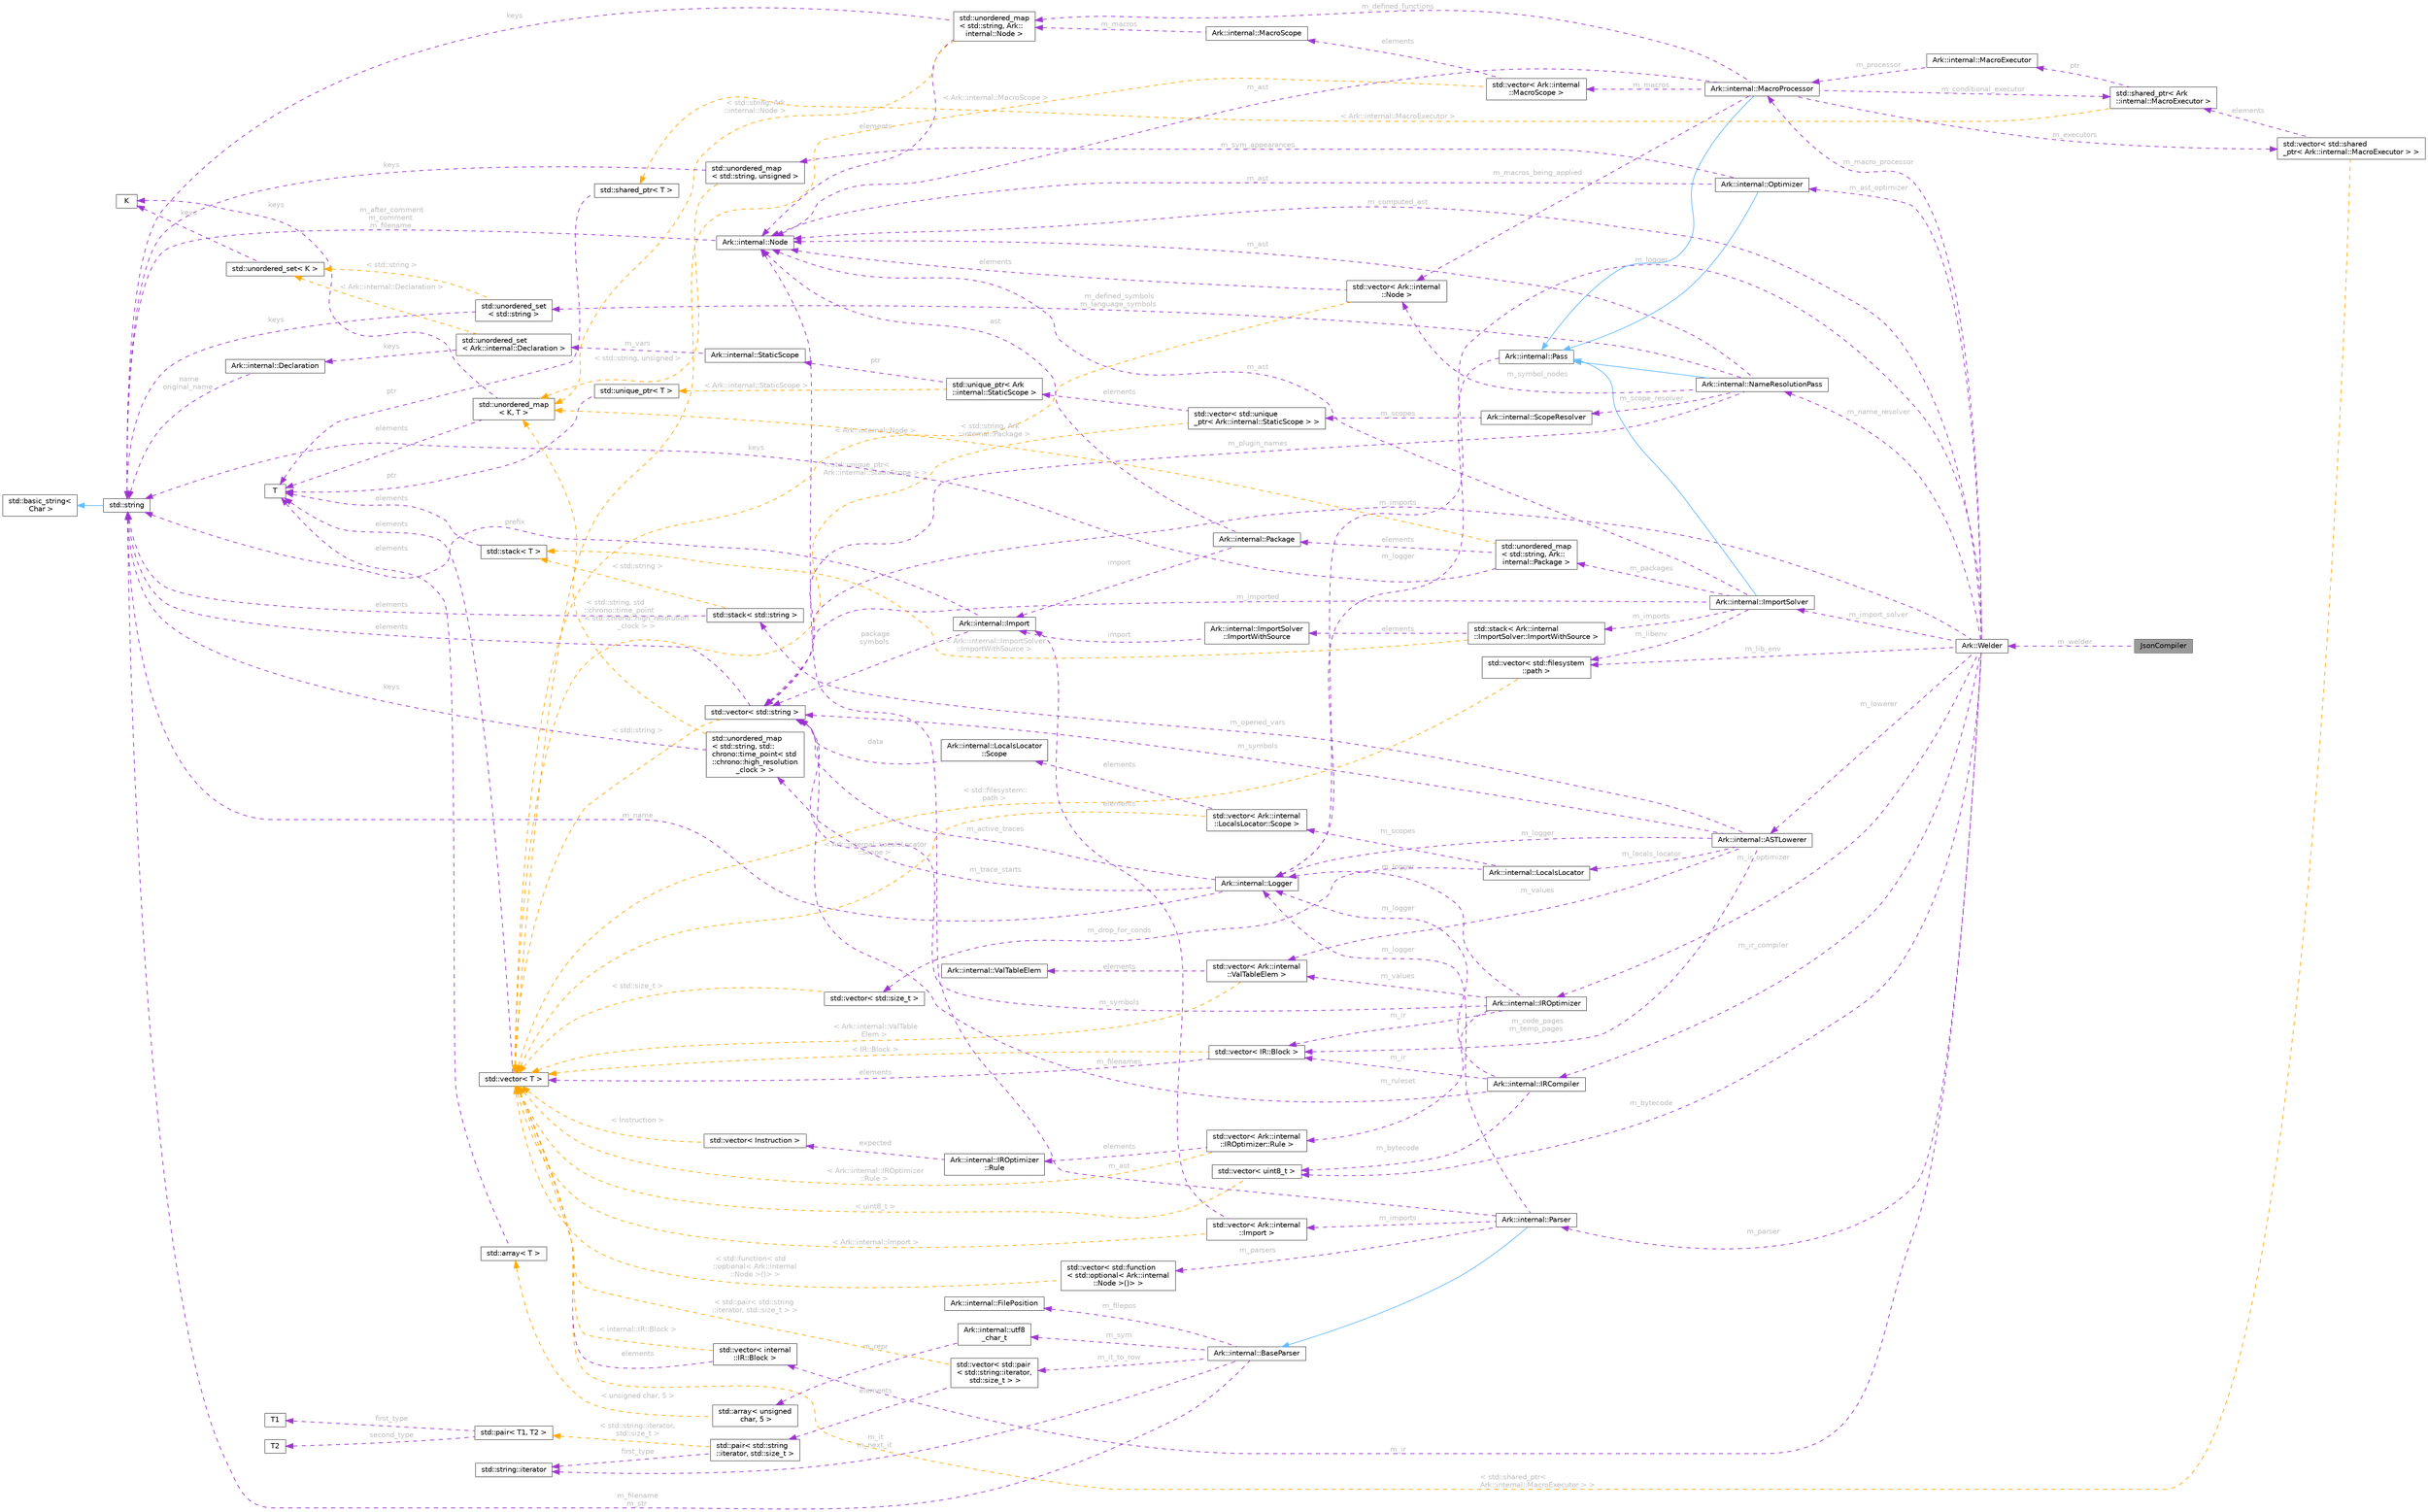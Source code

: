 digraph "JsonCompiler"
{
 // INTERACTIVE_SVG=YES
 // LATEX_PDF_SIZE
  bgcolor="transparent";
  edge [fontname=Helvetica,fontsize=10,labelfontname=Helvetica,labelfontsize=10];
  node [fontname=Helvetica,fontsize=10,shape=box,height=0.2,width=0.4];
  rankdir="LR";
  Node1 [id="Node000001",label="JsonCompiler",height=0.2,width=0.4,color="gray40", fillcolor="grey60", style="filled", fontcolor="black",tooltip=" "];
  Node2 -> Node1 [id="edge1_Node000001_Node000002",dir="back",color="darkorchid3",style="dashed",tooltip=" ",label=" m_welder",fontcolor="grey" ];
  Node2 [id="Node000002",label="Ark::Welder",height=0.2,width=0.4,color="gray40", fillcolor="white", style="filled",URL="$d7/da8/classArk_1_1Welder.html",tooltip="The welder joins all the compiler passes."];
  Node3 -> Node2 [id="edge2_Node000002_Node000003",dir="back",color="darkorchid3",style="dashed",tooltip=" ",label=" m_lib_env",fontcolor="grey" ];
  Node3 [id="Node000003",label="std::vector\< std::filesystem\l::path \>",height=0.2,width=0.4,color="gray40", fillcolor="white", style="filled",tooltip=" "];
  Node4 -> Node3 [id="edge3_Node000003_Node000004",dir="back",color="orange",style="dashed",tooltip=" ",label=" \< std::filesystem::\lpath \>",fontcolor="grey" ];
  Node4 [id="Node000004",label="std::vector\< T \>",height=0.2,width=0.4,color="gray40", fillcolor="white", style="filled",tooltip=" "];
  Node5 -> Node4 [id="edge4_Node000004_Node000005",dir="back",color="darkorchid3",style="dashed",tooltip=" ",label=" elements",fontcolor="grey" ];
  Node5 [id="Node000005",label="T",height=0.2,width=0.4,color="gray40", fillcolor="white", style="filled",tooltip=" "];
  Node6 -> Node2 [id="edge5_Node000002_Node000006",dir="back",color="darkorchid3",style="dashed",tooltip=" ",label=" m_imports",fontcolor="grey" ];
  Node6 [id="Node000006",label="std::vector\< std::string \>",height=0.2,width=0.4,color="gray40", fillcolor="white", style="filled",tooltip=" "];
  Node7 -> Node6 [id="edge6_Node000006_Node000007",dir="back",color="darkorchid3",style="dashed",tooltip=" ",label=" elements",fontcolor="grey" ];
  Node7 [id="Node000007",label="std::string",height=0.2,width=0.4,color="gray40", fillcolor="white", style="filled",tooltip=" "];
  Node8 -> Node7 [id="edge7_Node000007_Node000008",dir="back",color="steelblue1",style="solid",tooltip=" "];
  Node8 [id="Node000008",label="std::basic_string\<\l Char \>",height=0.2,width=0.4,color="gray40", fillcolor="white", style="filled",tooltip=" "];
  Node4 -> Node6 [id="edge8_Node000006_Node000004",dir="back",color="orange",style="dashed",tooltip=" ",label=" \< std::string \>",fontcolor="grey" ];
  Node9 -> Node2 [id="edge9_Node000002_Node000009",dir="back",color="darkorchid3",style="dashed",tooltip=" ",label=" m_ir",fontcolor="grey" ];
  Node9 [id="Node000009",label="std::vector\< internal\l::IR::Block \>",height=0.2,width=0.4,color="gray40", fillcolor="white", style="filled",tooltip=" "];
  Node4 -> Node9 [id="edge10_Node000009_Node000004",dir="back",color="darkorchid3",style="dashed",tooltip=" ",label=" elements",fontcolor="grey" ];
  Node4 -> Node9 [id="edge11_Node000009_Node000004",dir="back",color="orange",style="dashed",tooltip=" ",label=" \< internal::IR::Block \>",fontcolor="grey" ];
  Node10 -> Node2 [id="edge12_Node000002_Node000010",dir="back",color="darkorchid3",style="dashed",tooltip=" ",label=" m_bytecode",fontcolor="grey" ];
  Node10 [id="Node000010",label="std::vector\< uint8_t \>",height=0.2,width=0.4,color="gray40", fillcolor="white", style="filled",tooltip=" "];
  Node4 -> Node10 [id="edge13_Node000010_Node000004",dir="back",color="orange",style="dashed",tooltip=" ",label=" \< uint8_t \>",fontcolor="grey" ];
  Node11 -> Node2 [id="edge14_Node000002_Node000011",dir="back",color="darkorchid3",style="dashed",tooltip=" ",label=" m_computed_ast",fontcolor="grey" ];
  Node11 [id="Node000011",label="Ark::internal::Node",height=0.2,width=0.4,color="gray40", fillcolor="white", style="filled",URL="$dc/d9e/classArk_1_1internal_1_1Node.html",tooltip="A node of an Abstract Syntax Tree for ArkScript."];
  Node7 -> Node11 [id="edge15_Node000011_Node000007",dir="back",color="darkorchid3",style="dashed",tooltip=" ",label=" m_after_comment\nm_comment\nm_filename",fontcolor="grey" ];
  Node12 -> Node2 [id="edge16_Node000002_Node000012",dir="back",color="darkorchid3",style="dashed",tooltip=" ",label=" m_parser",fontcolor="grey" ];
  Node12 [id="Node000012",label="Ark::internal::Parser",height=0.2,width=0.4,color="gray40", fillcolor="white", style="filled",URL="$d9/d0c/classArk_1_1internal_1_1Parser.html",tooltip=" "];
  Node13 -> Node12 [id="edge17_Node000012_Node000013",dir="back",color="steelblue1",style="solid",tooltip=" "];
  Node13 [id="Node000013",label="Ark::internal::BaseParser",height=0.2,width=0.4,color="gray40", fillcolor="white", style="filled",URL="$d8/d00/classArk_1_1internal_1_1BaseParser.html",tooltip=" "];
  Node7 -> Node13 [id="edge18_Node000013_Node000007",dir="back",color="darkorchid3",style="dashed",tooltip=" ",label=" m_filename\nm_str",fontcolor="grey" ];
  Node14 -> Node13 [id="edge19_Node000013_Node000014",dir="back",color="darkorchid3",style="dashed",tooltip=" ",label=" m_it_to_row",fontcolor="grey" ];
  Node14 [id="Node000014",label="std::vector\< std::pair\l\< std::string::iterator,\l std::size_t \> \>",height=0.2,width=0.4,color="gray40", fillcolor="white", style="filled",tooltip=" "];
  Node15 -> Node14 [id="edge20_Node000014_Node000015",dir="back",color="darkorchid3",style="dashed",tooltip=" ",label=" elements",fontcolor="grey" ];
  Node15 [id="Node000015",label="std::pair\< std::string\l::iterator, std::size_t \>",height=0.2,width=0.4,color="gray40", fillcolor="white", style="filled",tooltip=" "];
  Node16 -> Node15 [id="edge21_Node000015_Node000016",dir="back",color="darkorchid3",style="dashed",tooltip=" ",label=" first_type",fontcolor="grey" ];
  Node16 [id="Node000016",label="std::string::iterator",height=0.2,width=0.4,color="gray40", fillcolor="white", style="filled",tooltip=" "];
  Node17 -> Node15 [id="edge22_Node000015_Node000017",dir="back",color="orange",style="dashed",tooltip=" ",label=" \< std::string::iterator,\l std::size_t \>",fontcolor="grey" ];
  Node17 [id="Node000017",label="std::pair\< T1, T2 \>",height=0.2,width=0.4,color="gray40", fillcolor="white", style="filled",tooltip=" "];
  Node18 -> Node17 [id="edge23_Node000017_Node000018",dir="back",color="darkorchid3",style="dashed",tooltip=" ",label=" first_type",fontcolor="grey" ];
  Node18 [id="Node000018",label="T1",height=0.2,width=0.4,color="gray40", fillcolor="white", style="filled",tooltip=" "];
  Node19 -> Node17 [id="edge24_Node000017_Node000019",dir="back",color="darkorchid3",style="dashed",tooltip=" ",label=" second_type",fontcolor="grey" ];
  Node19 [id="Node000019",label="T2",height=0.2,width=0.4,color="gray40", fillcolor="white", style="filled",tooltip=" "];
  Node4 -> Node14 [id="edge25_Node000014_Node000004",dir="back",color="orange",style="dashed",tooltip=" ",label=" \< std::pair\< std::string\l::iterator, std::size_t \> \>",fontcolor="grey" ];
  Node16 -> Node13 [id="edge26_Node000013_Node000016",dir="back",color="darkorchid3",style="dashed",tooltip=" ",label=" m_it\nm_next_it",fontcolor="grey" ];
  Node20 -> Node13 [id="edge27_Node000013_Node000020",dir="back",color="darkorchid3",style="dashed",tooltip=" ",label=" m_sym",fontcolor="grey" ];
  Node20 [id="Node000020",label="Ark::internal::utf8\l_char_t",height=0.2,width=0.4,color="gray40", fillcolor="white", style="filled",URL="$df/d83/classArk_1_1internal_1_1utf8__char__t.html",tooltip=" "];
  Node21 -> Node20 [id="edge28_Node000020_Node000021",dir="back",color="darkorchid3",style="dashed",tooltip=" ",label=" m_repr",fontcolor="grey" ];
  Node21 [id="Node000021",label="std::array\< unsigned\l char, 5 \>",height=0.2,width=0.4,color="gray40", fillcolor="white", style="filled",tooltip=" "];
  Node22 -> Node21 [id="edge29_Node000021_Node000022",dir="back",color="orange",style="dashed",tooltip=" ",label=" \< unsigned char, 5 \>",fontcolor="grey" ];
  Node22 [id="Node000022",label="std::array\< T \>",height=0.2,width=0.4,color="gray40", fillcolor="white", style="filled",tooltip=" "];
  Node5 -> Node22 [id="edge30_Node000022_Node000005",dir="back",color="darkorchid3",style="dashed",tooltip=" ",label=" elements",fontcolor="grey" ];
  Node23 -> Node13 [id="edge31_Node000013_Node000023",dir="back",color="darkorchid3",style="dashed",tooltip=" ",label=" m_filepos",fontcolor="grey" ];
  Node23 [id="Node000023",label="Ark::internal::FilePosition",height=0.2,width=0.4,color="gray40", fillcolor="white", style="filled",URL="$dd/d0e/structArk_1_1internal_1_1FilePosition.html",tooltip="Describe a position in a given file ; handled by the BaseParser."];
  Node24 -> Node12 [id="edge32_Node000012_Node000024",dir="back",color="darkorchid3",style="dashed",tooltip=" ",label=" m_logger",fontcolor="grey" ];
  Node24 [id="Node000024",label="Ark::internal::Logger",height=0.2,width=0.4,color="gray40", fillcolor="white", style="filled",URL="$d6/d2f/classArk_1_1internal_1_1Logger.html",tooltip=" "];
  Node7 -> Node24 [id="edge33_Node000024_Node000007",dir="back",color="darkorchid3",style="dashed",tooltip=" ",label=" m_name",fontcolor="grey" ];
  Node25 -> Node24 [id="edge34_Node000024_Node000025",dir="back",color="darkorchid3",style="dashed",tooltip=" ",label=" m_trace_starts",fontcolor="grey" ];
  Node25 [id="Node000025",label="std::unordered_map\l\< std::string, std::\lchrono::time_point\< std\l::chrono::high_resolution\l_clock \> \>",height=0.2,width=0.4,color="gray40", fillcolor="white", style="filled",tooltip=" "];
  Node7 -> Node25 [id="edge35_Node000025_Node000007",dir="back",color="darkorchid3",style="dashed",tooltip=" ",label=" keys",fontcolor="grey" ];
  Node26 -> Node25 [id="edge36_Node000025_Node000026",dir="back",color="orange",style="dashed",tooltip=" ",label=" \< std::string, std\l::chrono::time_point\l\< std::chrono::high_resolution\l_clock \> \>",fontcolor="grey" ];
  Node26 [id="Node000026",label="std::unordered_map\l\< K, T \>",height=0.2,width=0.4,color="gray40", fillcolor="white", style="filled",tooltip=" "];
  Node27 -> Node26 [id="edge37_Node000026_Node000027",dir="back",color="darkorchid3",style="dashed",tooltip=" ",label=" keys",fontcolor="grey" ];
  Node27 [id="Node000027",label="K",height=0.2,width=0.4,color="gray40", fillcolor="white", style="filled",tooltip=" "];
  Node5 -> Node26 [id="edge38_Node000026_Node000005",dir="back",color="darkorchid3",style="dashed",tooltip=" ",label=" elements",fontcolor="grey" ];
  Node6 -> Node24 [id="edge39_Node000024_Node000006",dir="back",color="darkorchid3",style="dashed",tooltip=" ",label=" m_active_traces",fontcolor="grey" ];
  Node11 -> Node12 [id="edge40_Node000012_Node000011",dir="back",color="darkorchid3",style="dashed",tooltip=" ",label=" m_ast",fontcolor="grey" ];
  Node28 -> Node12 [id="edge41_Node000012_Node000028",dir="back",color="darkorchid3",style="dashed",tooltip=" ",label=" m_imports",fontcolor="grey" ];
  Node28 [id="Node000028",label="std::vector\< Ark::internal\l::Import \>",height=0.2,width=0.4,color="gray40", fillcolor="white", style="filled",tooltip=" "];
  Node29 -> Node28 [id="edge42_Node000028_Node000029",dir="back",color="darkorchid3",style="dashed",tooltip=" ",label=" elements",fontcolor="grey" ];
  Node29 [id="Node000029",label="Ark::internal::Import",height=0.2,width=0.4,color="gray40", fillcolor="white", style="filled",URL="$da/d03/structArk_1_1internal_1_1Import.html",tooltip=" "];
  Node7 -> Node29 [id="edge43_Node000029_Node000007",dir="back",color="darkorchid3",style="dashed",tooltip=" ",label=" prefix",fontcolor="grey" ];
  Node6 -> Node29 [id="edge44_Node000029_Node000006",dir="back",color="darkorchid3",style="dashed",tooltip=" ",label=" package\nsymbols",fontcolor="grey" ];
  Node4 -> Node28 [id="edge45_Node000028_Node000004",dir="back",color="orange",style="dashed",tooltip=" ",label=" \< Ark::internal::Import \>",fontcolor="grey" ];
  Node30 -> Node12 [id="edge46_Node000012_Node000030",dir="back",color="darkorchid3",style="dashed",tooltip=" ",label=" m_parsers",fontcolor="grey" ];
  Node30 [id="Node000030",label="std::vector\< std::function\l\< std::optional\< Ark::internal\l::Node \>()\> \>",height=0.2,width=0.4,color="gray40", fillcolor="white", style="filled",tooltip=" "];
  Node4 -> Node30 [id="edge47_Node000030_Node000004",dir="back",color="orange",style="dashed",tooltip=" ",label=" \< std::function\< std\l::optional\< Ark::internal\l::Node \>()\> \>",fontcolor="grey" ];
  Node31 -> Node2 [id="edge48_Node000002_Node000031",dir="back",color="darkorchid3",style="dashed",tooltip=" ",label=" m_import_solver",fontcolor="grey" ];
  Node31 [id="Node000031",label="Ark::internal::ImportSolver",height=0.2,width=0.4,color="gray40", fillcolor="white", style="filled",URL="$d2/d90/classArk_1_1internal_1_1ImportSolver.html",tooltip=" "];
  Node32 -> Node31 [id="edge49_Node000031_Node000032",dir="back",color="steelblue1",style="solid",tooltip=" "];
  Node32 [id="Node000032",label="Ark::internal::Pass",height=0.2,width=0.4,color="gray40", fillcolor="white", style="filled",URL="$da/d7b/classArk_1_1internal_1_1Pass.html",tooltip="An interface to describe compiler passes."];
  Node24 -> Node32 [id="edge50_Node000032_Node000024",dir="back",color="darkorchid3",style="dashed",tooltip=" ",label=" m_logger",fontcolor="grey" ];
  Node3 -> Node31 [id="edge51_Node000031_Node000003",dir="back",color="darkorchid3",style="dashed",tooltip=" ",label=" m_libenv",fontcolor="grey" ];
  Node11 -> Node31 [id="edge52_Node000031_Node000011",dir="back",color="darkorchid3",style="dashed",tooltip=" ",label=" m_ast",fontcolor="grey" ];
  Node33 -> Node31 [id="edge53_Node000031_Node000033",dir="back",color="darkorchid3",style="dashed",tooltip=" ",label=" m_imports",fontcolor="grey" ];
  Node33 [id="Node000033",label="std::stack\< Ark::internal\l::ImportSolver::ImportWithSource \>",height=0.2,width=0.4,color="gray40", fillcolor="white", style="filled",tooltip=" "];
  Node34 -> Node33 [id="edge54_Node000033_Node000034",dir="back",color="darkorchid3",style="dashed",tooltip=" ",label=" elements",fontcolor="grey" ];
  Node34 [id="Node000034",label="Ark::internal::ImportSolver\l::ImportWithSource",height=0.2,width=0.4,color="gray40", fillcolor="white", style="filled",URL="$d8/dbc/structArk_1_1internal_1_1ImportSolver_1_1ImportWithSource.html",tooltip=" "];
  Node29 -> Node34 [id="edge55_Node000034_Node000029",dir="back",color="darkorchid3",style="dashed",tooltip=" ",label=" import",fontcolor="grey" ];
  Node35 -> Node33 [id="edge56_Node000033_Node000035",dir="back",color="orange",style="dashed",tooltip=" ",label=" \< Ark::internal::ImportSolver\l::ImportWithSource \>",fontcolor="grey" ];
  Node35 [id="Node000035",label="std::stack\< T \>",height=0.2,width=0.4,color="gray40", fillcolor="white", style="filled",tooltip=" "];
  Node5 -> Node35 [id="edge57_Node000035_Node000005",dir="back",color="darkorchid3",style="dashed",tooltip=" ",label=" elements",fontcolor="grey" ];
  Node36 -> Node31 [id="edge58_Node000031_Node000036",dir="back",color="darkorchid3",style="dashed",tooltip=" ",label=" m_packages",fontcolor="grey" ];
  Node36 [id="Node000036",label="std::unordered_map\l\< std::string, Ark::\linternal::Package \>",height=0.2,width=0.4,color="gray40", fillcolor="white", style="filled",tooltip=" "];
  Node7 -> Node36 [id="edge59_Node000036_Node000007",dir="back",color="darkorchid3",style="dashed",tooltip=" ",label=" keys",fontcolor="grey" ];
  Node37 -> Node36 [id="edge60_Node000036_Node000037",dir="back",color="darkorchid3",style="dashed",tooltip=" ",label=" elements",fontcolor="grey" ];
  Node37 [id="Node000037",label="Ark::internal::Package",height=0.2,width=0.4,color="gray40", fillcolor="white", style="filled",URL="$dd/d76/structArk_1_1internal_1_1Package.html",tooltip=" "];
  Node11 -> Node37 [id="edge61_Node000037_Node000011",dir="back",color="darkorchid3",style="dashed",tooltip=" ",label=" ast",fontcolor="grey" ];
  Node29 -> Node37 [id="edge62_Node000037_Node000029",dir="back",color="darkorchid3",style="dashed",tooltip=" ",label=" import",fontcolor="grey" ];
  Node26 -> Node36 [id="edge63_Node000036_Node000026",dir="back",color="orange",style="dashed",tooltip=" ",label=" \< std::string, Ark\l::internal::Package \>",fontcolor="grey" ];
  Node6 -> Node31 [id="edge64_Node000031_Node000006",dir="back",color="darkorchid3",style="dashed",tooltip=" ",label=" m_imported",fontcolor="grey" ];
  Node38 -> Node2 [id="edge65_Node000002_Node000038",dir="back",color="darkorchid3",style="dashed",tooltip=" ",label=" m_macro_processor",fontcolor="grey" ];
  Node38 [id="Node000038",label="Ark::internal::MacroProcessor",height=0.2,width=0.4,color="gray40", fillcolor="white", style="filled",URL="$d5/db5/classArk_1_1internal_1_1MacroProcessor.html",tooltip="The class handling the macros definitions and calls, given an AST."];
  Node32 -> Node38 [id="edge66_Node000038_Node000032",dir="back",color="steelblue1",style="solid",tooltip=" "];
  Node11 -> Node38 [id="edge67_Node000038_Node000011",dir="back",color="darkorchid3",style="dashed",tooltip=" ",label=" m_ast",fontcolor="grey" ];
  Node39 -> Node38 [id="edge68_Node000038_Node000039",dir="back",color="darkorchid3",style="dashed",tooltip=" ",label=" m_macros",fontcolor="grey" ];
  Node39 [id="Node000039",label="std::vector\< Ark::internal\l::MacroScope \>",height=0.2,width=0.4,color="gray40", fillcolor="white", style="filled",tooltip=" "];
  Node40 -> Node39 [id="edge69_Node000039_Node000040",dir="back",color="darkorchid3",style="dashed",tooltip=" ",label=" elements",fontcolor="grey" ];
  Node40 [id="Node000040",label="Ark::internal::MacroScope",height=0.2,width=0.4,color="gray40", fillcolor="white", style="filled",URL="$d6/d42/classArk_1_1internal_1_1MacroScope.html",tooltip=" "];
  Node41 -> Node40 [id="edge70_Node000040_Node000041",dir="back",color="darkorchid3",style="dashed",tooltip=" ",label=" m_macros",fontcolor="grey" ];
  Node41 [id="Node000041",label="std::unordered_map\l\< std::string, Ark::\linternal::Node \>",height=0.2,width=0.4,color="gray40", fillcolor="white", style="filled",tooltip=" "];
  Node7 -> Node41 [id="edge71_Node000041_Node000007",dir="back",color="darkorchid3",style="dashed",tooltip=" ",label=" keys",fontcolor="grey" ];
  Node11 -> Node41 [id="edge72_Node000041_Node000011",dir="back",color="darkorchid3",style="dashed",tooltip=" ",label=" elements",fontcolor="grey" ];
  Node26 -> Node41 [id="edge73_Node000041_Node000026",dir="back",color="orange",style="dashed",tooltip=" ",label=" \< std::string, Ark\l::internal::Node \>",fontcolor="grey" ];
  Node4 -> Node39 [id="edge74_Node000039_Node000004",dir="back",color="orange",style="dashed",tooltip=" ",label=" \< Ark::internal::MacroScope \>",fontcolor="grey" ];
  Node42 -> Node38 [id="edge75_Node000038_Node000042",dir="back",color="darkorchid3",style="dashed",tooltip=" ",label=" m_macros_being_applied",fontcolor="grey" ];
  Node42 [id="Node000042",label="std::vector\< Ark::internal\l::Node \>",height=0.2,width=0.4,color="gray40", fillcolor="white", style="filled",tooltip=" "];
  Node11 -> Node42 [id="edge76_Node000042_Node000011",dir="back",color="darkorchid3",style="dashed",tooltip=" ",label=" elements",fontcolor="grey" ];
  Node4 -> Node42 [id="edge77_Node000042_Node000004",dir="back",color="orange",style="dashed",tooltip=" ",label=" \< Ark::internal::Node \>",fontcolor="grey" ];
  Node43 -> Node38 [id="edge78_Node000038_Node000043",dir="back",color="darkorchid3",style="dashed",tooltip=" ",label=" m_conditional_executor",fontcolor="grey" ];
  Node43 [id="Node000043",label="std::shared_ptr\< Ark\l::internal::MacroExecutor \>",height=0.2,width=0.4,color="gray40", fillcolor="white", style="filled",tooltip=" "];
  Node44 -> Node43 [id="edge79_Node000043_Node000044",dir="back",color="darkorchid3",style="dashed",tooltip=" ",label=" ptr",fontcolor="grey" ];
  Node44 [id="Node000044",label="Ark::internal::MacroExecutor",height=0.2,width=0.4,color="gray40", fillcolor="white", style="filled",URL="$d5/d8f/classArk_1_1internal_1_1MacroExecutor.html",tooltip="A class that applies macros in a Node."];
  Node38 -> Node44 [id="edge80_Node000044_Node000038",dir="back",color="darkorchid3",style="dashed",tooltip=" ",label=" m_processor",fontcolor="grey" ];
  Node45 -> Node43 [id="edge81_Node000043_Node000045",dir="back",color="orange",style="dashed",tooltip=" ",label=" \< Ark::internal::MacroExecutor \>",fontcolor="grey" ];
  Node45 [id="Node000045",label="std::shared_ptr\< T \>",height=0.2,width=0.4,color="gray40", fillcolor="white", style="filled",tooltip=" "];
  Node5 -> Node45 [id="edge82_Node000045_Node000005",dir="back",color="darkorchid3",style="dashed",tooltip=" ",label=" ptr",fontcolor="grey" ];
  Node46 -> Node38 [id="edge83_Node000038_Node000046",dir="back",color="darkorchid3",style="dashed",tooltip=" ",label=" m_executors",fontcolor="grey" ];
  Node46 [id="Node000046",label="std::vector\< std::shared\l_ptr\< Ark::internal::MacroExecutor \> \>",height=0.2,width=0.4,color="gray40", fillcolor="white", style="filled",tooltip=" "];
  Node43 -> Node46 [id="edge84_Node000046_Node000043",dir="back",color="darkorchid3",style="dashed",tooltip=" ",label=" elements",fontcolor="grey" ];
  Node4 -> Node46 [id="edge85_Node000046_Node000004",dir="back",color="orange",style="dashed",tooltip=" ",label=" \< std::shared_ptr\<\l Ark::internal::MacroExecutor \> \>",fontcolor="grey" ];
  Node41 -> Node38 [id="edge86_Node000038_Node000041",dir="back",color="darkorchid3",style="dashed",tooltip=" ",label=" m_defined_functions",fontcolor="grey" ];
  Node47 -> Node2 [id="edge87_Node000002_Node000047",dir="back",color="darkorchid3",style="dashed",tooltip=" ",label=" m_ast_optimizer",fontcolor="grey" ];
  Node47 [id="Node000047",label="Ark::internal::Optimizer",height=0.2,width=0.4,color="gray40", fillcolor="white", style="filled",URL="$d7/da8/classArk_1_1internal_1_1Optimizer.html",tooltip="The ArkScript AST optimizer."];
  Node32 -> Node47 [id="edge88_Node000047_Node000032",dir="back",color="steelblue1",style="solid",tooltip=" "];
  Node11 -> Node47 [id="edge89_Node000047_Node000011",dir="back",color="darkorchid3",style="dashed",tooltip=" ",label=" m_ast",fontcolor="grey" ];
  Node48 -> Node47 [id="edge90_Node000047_Node000048",dir="back",color="darkorchid3",style="dashed",tooltip=" ",label=" m_sym_appearances",fontcolor="grey" ];
  Node48 [id="Node000048",label="std::unordered_map\l\< std::string, unsigned \>",height=0.2,width=0.4,color="gray40", fillcolor="white", style="filled",tooltip=" "];
  Node7 -> Node48 [id="edge91_Node000048_Node000007",dir="back",color="darkorchid3",style="dashed",tooltip=" ",label=" keys",fontcolor="grey" ];
  Node26 -> Node48 [id="edge92_Node000048_Node000026",dir="back",color="orange",style="dashed",tooltip=" ",label=" \< std::string, unsigned \>",fontcolor="grey" ];
  Node49 -> Node2 [id="edge93_Node000002_Node000049",dir="back",color="darkorchid3",style="dashed",tooltip=" ",label=" m_name_resolver",fontcolor="grey" ];
  Node49 [id="Node000049",label="Ark::internal::NameResolutionPass",height=0.2,width=0.4,color="gray40", fillcolor="white", style="filled",URL="$d7/db8/classArk_1_1internal_1_1NameResolutionPass.html",tooltip=" "];
  Node32 -> Node49 [id="edge94_Node000049_Node000032",dir="back",color="steelblue1",style="solid",tooltip=" "];
  Node11 -> Node49 [id="edge95_Node000049_Node000011",dir="back",color="darkorchid3",style="dashed",tooltip=" ",label=" m_ast",fontcolor="grey" ];
  Node50 -> Node49 [id="edge96_Node000049_Node000050",dir="back",color="darkorchid3",style="dashed",tooltip=" ",label=" m_defined_symbols\nm_language_symbols",fontcolor="grey" ];
  Node50 [id="Node000050",label="std::unordered_set\l\< std::string \>",height=0.2,width=0.4,color="gray40", fillcolor="white", style="filled",tooltip=" "];
  Node7 -> Node50 [id="edge97_Node000050_Node000007",dir="back",color="darkorchid3",style="dashed",tooltip=" ",label=" keys",fontcolor="grey" ];
  Node51 -> Node50 [id="edge98_Node000050_Node000051",dir="back",color="orange",style="dashed",tooltip=" ",label=" \< std::string \>",fontcolor="grey" ];
  Node51 [id="Node000051",label="std::unordered_set\< K \>",height=0.2,width=0.4,color="gray40", fillcolor="white", style="filled",tooltip=" "];
  Node27 -> Node51 [id="edge99_Node000051_Node000027",dir="back",color="darkorchid3",style="dashed",tooltip=" ",label=" keys",fontcolor="grey" ];
  Node42 -> Node49 [id="edge100_Node000049_Node000042",dir="back",color="darkorchid3",style="dashed",tooltip=" ",label=" m_symbol_nodes",fontcolor="grey" ];
  Node6 -> Node49 [id="edge101_Node000049_Node000006",dir="back",color="darkorchid3",style="dashed",tooltip=" ",label=" m_plugin_names",fontcolor="grey" ];
  Node52 -> Node49 [id="edge102_Node000049_Node000052",dir="back",color="darkorchid3",style="dashed",tooltip=" ",label=" m_scope_resolver",fontcolor="grey" ];
  Node52 [id="Node000052",label="Ark::internal::ScopeResolver",height=0.2,width=0.4,color="gray40", fillcolor="white", style="filled",URL="$dd/d92/classArk_1_1internal_1_1ScopeResolver.html",tooltip=" "];
  Node53 -> Node52 [id="edge103_Node000052_Node000053",dir="back",color="darkorchid3",style="dashed",tooltip=" ",label=" m_scopes",fontcolor="grey" ];
  Node53 [id="Node000053",label="std::vector\< std::unique\l_ptr\< Ark::internal::StaticScope \> \>",height=0.2,width=0.4,color="gray40", fillcolor="white", style="filled",tooltip=" "];
  Node54 -> Node53 [id="edge104_Node000053_Node000054",dir="back",color="darkorchid3",style="dashed",tooltip=" ",label=" elements",fontcolor="grey" ];
  Node54 [id="Node000054",label="std::unique_ptr\< Ark\l::internal::StaticScope \>",height=0.2,width=0.4,color="gray40", fillcolor="white", style="filled",tooltip=" "];
  Node55 -> Node54 [id="edge105_Node000054_Node000055",dir="back",color="darkorchid3",style="dashed",tooltip=" ",label=" ptr",fontcolor="grey" ];
  Node55 [id="Node000055",label="Ark::internal::StaticScope",height=0.2,width=0.4,color="gray40", fillcolor="white", style="filled",URL="$d3/d8e/classArk_1_1internal_1_1StaticScope.html",tooltip=" "];
  Node56 -> Node55 [id="edge106_Node000055_Node000056",dir="back",color="darkorchid3",style="dashed",tooltip=" ",label=" m_vars",fontcolor="grey" ];
  Node56 [id="Node000056",label="std::unordered_set\l\< Ark::internal::Declaration \>",height=0.2,width=0.4,color="gray40", fillcolor="white", style="filled",tooltip=" "];
  Node57 -> Node56 [id="edge107_Node000056_Node000057",dir="back",color="darkorchid3",style="dashed",tooltip=" ",label=" keys",fontcolor="grey" ];
  Node57 [id="Node000057",label="Ark::internal::Declaration",height=0.2,width=0.4,color="gray40", fillcolor="white", style="filled",URL="$d1/dcf/structArk_1_1internal_1_1Declaration.html",tooltip=" "];
  Node7 -> Node57 [id="edge108_Node000057_Node000007",dir="back",color="darkorchid3",style="dashed",tooltip=" ",label=" name\noriginal_name",fontcolor="grey" ];
  Node51 -> Node56 [id="edge109_Node000056_Node000051",dir="back",color="orange",style="dashed",tooltip=" ",label=" \< Ark::internal::Declaration \>",fontcolor="grey" ];
  Node58 -> Node54 [id="edge110_Node000054_Node000058",dir="back",color="orange",style="dashed",tooltip=" ",label=" \< Ark::internal::StaticScope \>",fontcolor="grey" ];
  Node58 [id="Node000058",label="std::unique_ptr\< T \>",height=0.2,width=0.4,color="gray40", fillcolor="white", style="filled",tooltip=" "];
  Node5 -> Node58 [id="edge111_Node000058_Node000005",dir="back",color="darkorchid3",style="dashed",tooltip=" ",label=" ptr",fontcolor="grey" ];
  Node4 -> Node53 [id="edge112_Node000053_Node000004",dir="back",color="orange",style="dashed",tooltip=" ",label=" \< std::unique_ptr\<\l Ark::internal::StaticScope \> \>",fontcolor="grey" ];
  Node24 -> Node2 [id="edge113_Node000002_Node000024",dir="back",color="darkorchid3",style="dashed",tooltip=" ",label=" m_logger",fontcolor="grey" ];
  Node59 -> Node2 [id="edge114_Node000002_Node000059",dir="back",color="darkorchid3",style="dashed",tooltip=" ",label=" m_lowerer",fontcolor="grey" ];
  Node59 [id="Node000059",label="Ark::internal::ASTLowerer",height=0.2,width=0.4,color="gray40", fillcolor="white", style="filled",URL="$d3/d57/classArk_1_1internal_1_1ASTLowerer.html",tooltip="The ArkScript AST to IR compiler."];
  Node60 -> Node59 [id="edge115_Node000059_Node000060",dir="back",color="darkorchid3",style="dashed",tooltip=" ",label=" m_locals_locator",fontcolor="grey" ];
  Node60 [id="Node000060",label="Ark::internal::LocalsLocator",height=0.2,width=0.4,color="gray40", fillcolor="white", style="filled",URL="$de/d21/classArk_1_1internal_1_1LocalsLocator.html",tooltip=" "];
  Node61 -> Node60 [id="edge116_Node000060_Node000061",dir="back",color="darkorchid3",style="dashed",tooltip=" ",label=" m_scopes",fontcolor="grey" ];
  Node61 [id="Node000061",label="std::vector\< Ark::internal\l::LocalsLocator::Scope \>",height=0.2,width=0.4,color="gray40", fillcolor="white", style="filled",tooltip=" "];
  Node62 -> Node61 [id="edge117_Node000061_Node000062",dir="back",color="darkorchid3",style="dashed",tooltip=" ",label=" elements",fontcolor="grey" ];
  Node62 [id="Node000062",label="Ark::internal::LocalsLocator\l::Scope",height=0.2,width=0.4,color="gray40", fillcolor="white", style="filled",URL="$da/dde/structArk_1_1internal_1_1LocalsLocator_1_1Scope.html",tooltip=" "];
  Node6 -> Node62 [id="edge118_Node000062_Node000006",dir="back",color="darkorchid3",style="dashed",tooltip=" ",label=" data",fontcolor="grey" ];
  Node4 -> Node61 [id="edge119_Node000061_Node000004",dir="back",color="orange",style="dashed",tooltip=" ",label=" \< Ark::internal::LocalsLocator\l::Scope \>",fontcolor="grey" ];
  Node63 -> Node60 [id="edge120_Node000060_Node000063",dir="back",color="darkorchid3",style="dashed",tooltip=" ",label=" m_drop_for_conds",fontcolor="grey" ];
  Node63 [id="Node000063",label="std::vector\< std::size_t \>",height=0.2,width=0.4,color="gray40", fillcolor="white", style="filled",tooltip=" "];
  Node4 -> Node63 [id="edge121_Node000063_Node000004",dir="back",color="orange",style="dashed",tooltip=" ",label=" \< std::size_t \>",fontcolor="grey" ];
  Node6 -> Node59 [id="edge122_Node000059_Node000006",dir="back",color="darkorchid3",style="dashed",tooltip=" ",label=" m_symbols",fontcolor="grey" ];
  Node64 -> Node59 [id="edge123_Node000059_Node000064",dir="back",color="darkorchid3",style="dashed",tooltip=" ",label=" m_values",fontcolor="grey" ];
  Node64 [id="Node000064",label="std::vector\< Ark::internal\l::ValTableElem \>",height=0.2,width=0.4,color="gray40", fillcolor="white", style="filled",tooltip=" "];
  Node65 -> Node64 [id="edge124_Node000064_Node000065",dir="back",color="darkorchid3",style="dashed",tooltip=" ",label=" elements",fontcolor="grey" ];
  Node65 [id="Node000065",label="Ark::internal::ValTableElem",height=0.2,width=0.4,color="gray40", fillcolor="white", style="filled",URL="$d8/dc4/structArk_1_1internal_1_1ValTableElem.html",tooltip="A Compiler Value class helper to handle multiple types."];
  Node4 -> Node64 [id="edge125_Node000064_Node000004",dir="back",color="orange",style="dashed",tooltip=" ",label=" \< Ark::internal::ValTable\lElem \>",fontcolor="grey" ];
  Node66 -> Node59 [id="edge126_Node000059_Node000066",dir="back",color="darkorchid3",style="dashed",tooltip=" ",label=" m_code_pages\nm_temp_pages",fontcolor="grey" ];
  Node66 [id="Node000066",label="std::vector\< IR::Block \>",height=0.2,width=0.4,color="gray40", fillcolor="white", style="filled",tooltip=" "];
  Node4 -> Node66 [id="edge127_Node000066_Node000004",dir="back",color="darkorchid3",style="dashed",tooltip=" ",label=" elements",fontcolor="grey" ];
  Node4 -> Node66 [id="edge128_Node000066_Node000004",dir="back",color="orange",style="dashed",tooltip=" ",label=" \< IR::Block \>",fontcolor="grey" ];
  Node67 -> Node59 [id="edge129_Node000059_Node000067",dir="back",color="darkorchid3",style="dashed",tooltip=" ",label=" m_opened_vars",fontcolor="grey" ];
  Node67 [id="Node000067",label="std::stack\< std::string \>",height=0.2,width=0.4,color="gray40", fillcolor="white", style="filled",tooltip=" "];
  Node7 -> Node67 [id="edge130_Node000067_Node000007",dir="back",color="darkorchid3",style="dashed",tooltip=" ",label=" elements",fontcolor="grey" ];
  Node35 -> Node67 [id="edge131_Node000067_Node000035",dir="back",color="orange",style="dashed",tooltip=" ",label=" \< std::string \>",fontcolor="grey" ];
  Node24 -> Node59 [id="edge132_Node000059_Node000024",dir="back",color="darkorchid3",style="dashed",tooltip=" ",label=" m_logger",fontcolor="grey" ];
  Node68 -> Node2 [id="edge133_Node000002_Node000068",dir="back",color="darkorchid3",style="dashed",tooltip=" ",label=" m_ir_optimizer",fontcolor="grey" ];
  Node68 [id="Node000068",label="Ark::internal::IROptimizer",height=0.2,width=0.4,color="gray40", fillcolor="white", style="filled",URL="$da/d85/classArk_1_1internal_1_1IROptimizer.html",tooltip=" "];
  Node69 -> Node68 [id="edge134_Node000068_Node000069",dir="back",color="darkorchid3",style="dashed",tooltip=" ",label=" m_ruleset",fontcolor="grey" ];
  Node69 [id="Node000069",label="std::vector\< Ark::internal\l::IROptimizer::Rule \>",height=0.2,width=0.4,color="gray40", fillcolor="white", style="filled",tooltip=" "];
  Node70 -> Node69 [id="edge135_Node000069_Node000070",dir="back",color="darkorchid3",style="dashed",tooltip=" ",label=" elements",fontcolor="grey" ];
  Node70 [id="Node000070",label="Ark::internal::IROptimizer\l::Rule",height=0.2,width=0.4,color="gray40", fillcolor="white", style="filled",URL="$da/d1e/structArk_1_1internal_1_1IROptimizer_1_1Rule.html",tooltip=" "];
  Node71 -> Node70 [id="edge136_Node000070_Node000071",dir="back",color="darkorchid3",style="dashed",tooltip=" ",label=" expected",fontcolor="grey" ];
  Node71 [id="Node000071",label="std::vector\< Instruction \>",height=0.2,width=0.4,color="gray40", fillcolor="white", style="filled",tooltip=" "];
  Node4 -> Node71 [id="edge137_Node000071_Node000004",dir="back",color="orange",style="dashed",tooltip=" ",label=" \< Instruction \>",fontcolor="grey" ];
  Node4 -> Node69 [id="edge138_Node000069_Node000004",dir="back",color="orange",style="dashed",tooltip=" ",label=" \< Ark::internal::IROptimizer\l::Rule \>",fontcolor="grey" ];
  Node24 -> Node68 [id="edge139_Node000068_Node000024",dir="back",color="darkorchid3",style="dashed",tooltip=" ",label=" m_logger",fontcolor="grey" ];
  Node66 -> Node68 [id="edge140_Node000068_Node000066",dir="back",color="darkorchid3",style="dashed",tooltip=" ",label=" m_ir",fontcolor="grey" ];
  Node6 -> Node68 [id="edge141_Node000068_Node000006",dir="back",color="darkorchid3",style="dashed",tooltip=" ",label=" m_symbols",fontcolor="grey" ];
  Node64 -> Node68 [id="edge142_Node000068_Node000064",dir="back",color="darkorchid3",style="dashed",tooltip=" ",label=" m_values",fontcolor="grey" ];
  Node72 -> Node2 [id="edge143_Node000002_Node000072",dir="back",color="darkorchid3",style="dashed",tooltip=" ",label=" m_ir_compiler",fontcolor="grey" ];
  Node72 [id="Node000072",label="Ark::internal::IRCompiler",height=0.2,width=0.4,color="gray40", fillcolor="white", style="filled",URL="$d0/da1/classArk_1_1internal_1_1IRCompiler.html",tooltip=" "];
  Node24 -> Node72 [id="edge144_Node000072_Node000024",dir="back",color="darkorchid3",style="dashed",tooltip=" ",label=" m_logger",fontcolor="grey" ];
  Node10 -> Node72 [id="edge145_Node000072_Node000010",dir="back",color="darkorchid3",style="dashed",tooltip=" ",label=" m_bytecode",fontcolor="grey" ];
  Node66 -> Node72 [id="edge146_Node000072_Node000066",dir="back",color="darkorchid3",style="dashed",tooltip=" ",label=" m_ir",fontcolor="grey" ];
  Node6 -> Node72 [id="edge147_Node000072_Node000006",dir="back",color="darkorchid3",style="dashed",tooltip=" ",label=" m_filenames",fontcolor="grey" ];
}
